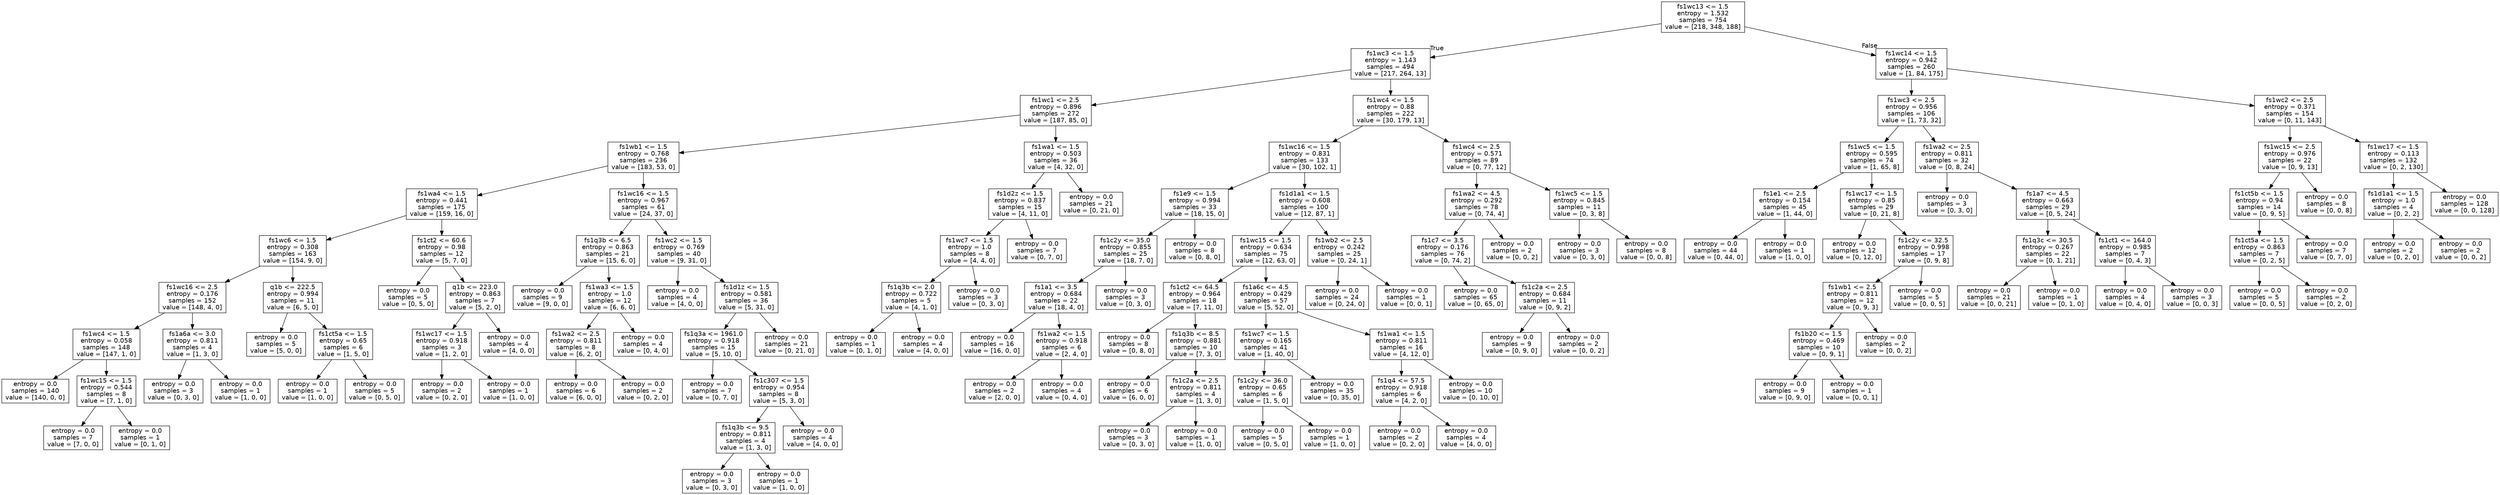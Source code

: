 digraph Tree {
node [shape=box, fontname="helvetica"] ;
edge [fontname="helvetica"] ;
0 [label="fs1wc13 <= 1.5\nentropy = 1.532\nsamples = 754\nvalue = [218, 348, 188]"] ;
1 [label="fs1wc3 <= 1.5\nentropy = 1.143\nsamples = 494\nvalue = [217, 264, 13]"] ;
0 -> 1 [labeldistance=2.5, labelangle=45, headlabel="True"] ;
2 [label="fs1wc1 <= 2.5\nentropy = 0.896\nsamples = 272\nvalue = [187, 85, 0]"] ;
1 -> 2 ;
3 [label="fs1wb1 <= 1.5\nentropy = 0.768\nsamples = 236\nvalue = [183, 53, 0]"] ;
2 -> 3 ;
4 [label="fs1wa4 <= 1.5\nentropy = 0.441\nsamples = 175\nvalue = [159, 16, 0]"] ;
3 -> 4 ;
5 [label="fs1wc6 <= 1.5\nentropy = 0.308\nsamples = 163\nvalue = [154, 9, 0]"] ;
4 -> 5 ;
6 [label="fs1wc16 <= 2.5\nentropy = 0.176\nsamples = 152\nvalue = [148, 4, 0]"] ;
5 -> 6 ;
7 [label="fs1wc4 <= 1.5\nentropy = 0.058\nsamples = 148\nvalue = [147, 1, 0]"] ;
6 -> 7 ;
8 [label="entropy = 0.0\nsamples = 140\nvalue = [140, 0, 0]"] ;
7 -> 8 ;
9 [label="fs1wc15 <= 1.5\nentropy = 0.544\nsamples = 8\nvalue = [7, 1, 0]"] ;
7 -> 9 ;
10 [label="entropy = 0.0\nsamples = 7\nvalue = [7, 0, 0]"] ;
9 -> 10 ;
11 [label="entropy = 0.0\nsamples = 1\nvalue = [0, 1, 0]"] ;
9 -> 11 ;
12 [label="fs1a6a <= 3.0\nentropy = 0.811\nsamples = 4\nvalue = [1, 3, 0]"] ;
6 -> 12 ;
13 [label="entropy = 0.0\nsamples = 3\nvalue = [0, 3, 0]"] ;
12 -> 13 ;
14 [label="entropy = 0.0\nsamples = 1\nvalue = [1, 0, 0]"] ;
12 -> 14 ;
15 [label="q1b <= 222.5\nentropy = 0.994\nsamples = 11\nvalue = [6, 5, 0]"] ;
5 -> 15 ;
16 [label="entropy = 0.0\nsamples = 5\nvalue = [5, 0, 0]"] ;
15 -> 16 ;
17 [label="fs1ct5a <= 1.5\nentropy = 0.65\nsamples = 6\nvalue = [1, 5, 0]"] ;
15 -> 17 ;
18 [label="entropy = 0.0\nsamples = 1\nvalue = [1, 0, 0]"] ;
17 -> 18 ;
19 [label="entropy = 0.0\nsamples = 5\nvalue = [0, 5, 0]"] ;
17 -> 19 ;
20 [label="fs1ct2 <= 60.6\nentropy = 0.98\nsamples = 12\nvalue = [5, 7, 0]"] ;
4 -> 20 ;
21 [label="entropy = 0.0\nsamples = 5\nvalue = [0, 5, 0]"] ;
20 -> 21 ;
22 [label="q1b <= 223.0\nentropy = 0.863\nsamples = 7\nvalue = [5, 2, 0]"] ;
20 -> 22 ;
23 [label="fs1wc17 <= 1.5\nentropy = 0.918\nsamples = 3\nvalue = [1, 2, 0]"] ;
22 -> 23 ;
24 [label="entropy = 0.0\nsamples = 2\nvalue = [0, 2, 0]"] ;
23 -> 24 ;
25 [label="entropy = 0.0\nsamples = 1\nvalue = [1, 0, 0]"] ;
23 -> 25 ;
26 [label="entropy = 0.0\nsamples = 4\nvalue = [4, 0, 0]"] ;
22 -> 26 ;
27 [label="fs1wc16 <= 1.5\nentropy = 0.967\nsamples = 61\nvalue = [24, 37, 0]"] ;
3 -> 27 ;
28 [label="fs1q3b <= 6.5\nentropy = 0.863\nsamples = 21\nvalue = [15, 6, 0]"] ;
27 -> 28 ;
29 [label="entropy = 0.0\nsamples = 9\nvalue = [9, 0, 0]"] ;
28 -> 29 ;
30 [label="fs1wa3 <= 1.5\nentropy = 1.0\nsamples = 12\nvalue = [6, 6, 0]"] ;
28 -> 30 ;
31 [label="fs1wa2 <= 2.5\nentropy = 0.811\nsamples = 8\nvalue = [6, 2, 0]"] ;
30 -> 31 ;
32 [label="entropy = 0.0\nsamples = 6\nvalue = [6, 0, 0]"] ;
31 -> 32 ;
33 [label="entropy = 0.0\nsamples = 2\nvalue = [0, 2, 0]"] ;
31 -> 33 ;
34 [label="entropy = 0.0\nsamples = 4\nvalue = [0, 4, 0]"] ;
30 -> 34 ;
35 [label="fs1wc2 <= 1.5\nentropy = 0.769\nsamples = 40\nvalue = [9, 31, 0]"] ;
27 -> 35 ;
36 [label="entropy = 0.0\nsamples = 4\nvalue = [4, 0, 0]"] ;
35 -> 36 ;
37 [label="fs1d1z <= 1.5\nentropy = 0.581\nsamples = 36\nvalue = [5, 31, 0]"] ;
35 -> 37 ;
38 [label="fs1q3a <= 1961.0\nentropy = 0.918\nsamples = 15\nvalue = [5, 10, 0]"] ;
37 -> 38 ;
39 [label="entropy = 0.0\nsamples = 7\nvalue = [0, 7, 0]"] ;
38 -> 39 ;
40 [label="fs1c307 <= 1.5\nentropy = 0.954\nsamples = 8\nvalue = [5, 3, 0]"] ;
38 -> 40 ;
41 [label="fs1q3b <= 9.5\nentropy = 0.811\nsamples = 4\nvalue = [1, 3, 0]"] ;
40 -> 41 ;
42 [label="entropy = 0.0\nsamples = 3\nvalue = [0, 3, 0]"] ;
41 -> 42 ;
43 [label="entropy = 0.0\nsamples = 1\nvalue = [1, 0, 0]"] ;
41 -> 43 ;
44 [label="entropy = 0.0\nsamples = 4\nvalue = [4, 0, 0]"] ;
40 -> 44 ;
45 [label="entropy = 0.0\nsamples = 21\nvalue = [0, 21, 0]"] ;
37 -> 45 ;
46 [label="fs1wa1 <= 1.5\nentropy = 0.503\nsamples = 36\nvalue = [4, 32, 0]"] ;
2 -> 46 ;
47 [label="fs1d2z <= 1.5\nentropy = 0.837\nsamples = 15\nvalue = [4, 11, 0]"] ;
46 -> 47 ;
48 [label="fs1wc7 <= 1.5\nentropy = 1.0\nsamples = 8\nvalue = [4, 4, 0]"] ;
47 -> 48 ;
49 [label="fs1q3b <= 2.0\nentropy = 0.722\nsamples = 5\nvalue = [4, 1, 0]"] ;
48 -> 49 ;
50 [label="entropy = 0.0\nsamples = 1\nvalue = [0, 1, 0]"] ;
49 -> 50 ;
51 [label="entropy = 0.0\nsamples = 4\nvalue = [4, 0, 0]"] ;
49 -> 51 ;
52 [label="entropy = 0.0\nsamples = 3\nvalue = [0, 3, 0]"] ;
48 -> 52 ;
53 [label="entropy = 0.0\nsamples = 7\nvalue = [0, 7, 0]"] ;
47 -> 53 ;
54 [label="entropy = 0.0\nsamples = 21\nvalue = [0, 21, 0]"] ;
46 -> 54 ;
55 [label="fs1wc4 <= 1.5\nentropy = 0.88\nsamples = 222\nvalue = [30, 179, 13]"] ;
1 -> 55 ;
56 [label="fs1wc16 <= 1.5\nentropy = 0.831\nsamples = 133\nvalue = [30, 102, 1]"] ;
55 -> 56 ;
57 [label="fs1e9 <= 1.5\nentropy = 0.994\nsamples = 33\nvalue = [18, 15, 0]"] ;
56 -> 57 ;
58 [label="fs1c2y <= 35.0\nentropy = 0.855\nsamples = 25\nvalue = [18, 7, 0]"] ;
57 -> 58 ;
59 [label="fs1a1 <= 3.5\nentropy = 0.684\nsamples = 22\nvalue = [18, 4, 0]"] ;
58 -> 59 ;
60 [label="entropy = 0.0\nsamples = 16\nvalue = [16, 0, 0]"] ;
59 -> 60 ;
61 [label="fs1wa2 <= 1.5\nentropy = 0.918\nsamples = 6\nvalue = [2, 4, 0]"] ;
59 -> 61 ;
62 [label="entropy = 0.0\nsamples = 2\nvalue = [2, 0, 0]"] ;
61 -> 62 ;
63 [label="entropy = 0.0\nsamples = 4\nvalue = [0, 4, 0]"] ;
61 -> 63 ;
64 [label="entropy = 0.0\nsamples = 3\nvalue = [0, 3, 0]"] ;
58 -> 64 ;
65 [label="entropy = 0.0\nsamples = 8\nvalue = [0, 8, 0]"] ;
57 -> 65 ;
66 [label="fs1d1a1 <= 1.5\nentropy = 0.608\nsamples = 100\nvalue = [12, 87, 1]"] ;
56 -> 66 ;
67 [label="fs1wc15 <= 1.5\nentropy = 0.634\nsamples = 75\nvalue = [12, 63, 0]"] ;
66 -> 67 ;
68 [label="fs1ct2 <= 64.5\nentropy = 0.964\nsamples = 18\nvalue = [7, 11, 0]"] ;
67 -> 68 ;
69 [label="entropy = 0.0\nsamples = 8\nvalue = [0, 8, 0]"] ;
68 -> 69 ;
70 [label="fs1q3b <= 8.5\nentropy = 0.881\nsamples = 10\nvalue = [7, 3, 0]"] ;
68 -> 70 ;
71 [label="entropy = 0.0\nsamples = 6\nvalue = [6, 0, 0]"] ;
70 -> 71 ;
72 [label="fs1c2a <= 2.5\nentropy = 0.811\nsamples = 4\nvalue = [1, 3, 0]"] ;
70 -> 72 ;
73 [label="entropy = 0.0\nsamples = 3\nvalue = [0, 3, 0]"] ;
72 -> 73 ;
74 [label="entropy = 0.0\nsamples = 1\nvalue = [1, 0, 0]"] ;
72 -> 74 ;
75 [label="fs1a6c <= 4.5\nentropy = 0.429\nsamples = 57\nvalue = [5, 52, 0]"] ;
67 -> 75 ;
76 [label="fs1wc7 <= 1.5\nentropy = 0.165\nsamples = 41\nvalue = [1, 40, 0]"] ;
75 -> 76 ;
77 [label="fs1c2y <= 36.0\nentropy = 0.65\nsamples = 6\nvalue = [1, 5, 0]"] ;
76 -> 77 ;
78 [label="entropy = 0.0\nsamples = 5\nvalue = [0, 5, 0]"] ;
77 -> 78 ;
79 [label="entropy = 0.0\nsamples = 1\nvalue = [1, 0, 0]"] ;
77 -> 79 ;
80 [label="entropy = 0.0\nsamples = 35\nvalue = [0, 35, 0]"] ;
76 -> 80 ;
81 [label="fs1wa1 <= 1.5\nentropy = 0.811\nsamples = 16\nvalue = [4, 12, 0]"] ;
75 -> 81 ;
82 [label="fs1q4 <= 57.5\nentropy = 0.918\nsamples = 6\nvalue = [4, 2, 0]"] ;
81 -> 82 ;
83 [label="entropy = 0.0\nsamples = 2\nvalue = [0, 2, 0]"] ;
82 -> 83 ;
84 [label="entropy = 0.0\nsamples = 4\nvalue = [4, 0, 0]"] ;
82 -> 84 ;
85 [label="entropy = 0.0\nsamples = 10\nvalue = [0, 10, 0]"] ;
81 -> 85 ;
86 [label="fs1wb2 <= 2.5\nentropy = 0.242\nsamples = 25\nvalue = [0, 24, 1]"] ;
66 -> 86 ;
87 [label="entropy = 0.0\nsamples = 24\nvalue = [0, 24, 0]"] ;
86 -> 87 ;
88 [label="entropy = 0.0\nsamples = 1\nvalue = [0, 0, 1]"] ;
86 -> 88 ;
89 [label="fs1wc4 <= 2.5\nentropy = 0.571\nsamples = 89\nvalue = [0, 77, 12]"] ;
55 -> 89 ;
90 [label="fs1wa2 <= 4.5\nentropy = 0.292\nsamples = 78\nvalue = [0, 74, 4]"] ;
89 -> 90 ;
91 [label="fs1c7 <= 3.5\nentropy = 0.176\nsamples = 76\nvalue = [0, 74, 2]"] ;
90 -> 91 ;
92 [label="entropy = 0.0\nsamples = 65\nvalue = [0, 65, 0]"] ;
91 -> 92 ;
93 [label="fs1c2a <= 2.5\nentropy = 0.684\nsamples = 11\nvalue = [0, 9, 2]"] ;
91 -> 93 ;
94 [label="entropy = 0.0\nsamples = 9\nvalue = [0, 9, 0]"] ;
93 -> 94 ;
95 [label="entropy = 0.0\nsamples = 2\nvalue = [0, 0, 2]"] ;
93 -> 95 ;
96 [label="entropy = 0.0\nsamples = 2\nvalue = [0, 0, 2]"] ;
90 -> 96 ;
97 [label="fs1wc5 <= 1.5\nentropy = 0.845\nsamples = 11\nvalue = [0, 3, 8]"] ;
89 -> 97 ;
98 [label="entropy = 0.0\nsamples = 3\nvalue = [0, 3, 0]"] ;
97 -> 98 ;
99 [label="entropy = 0.0\nsamples = 8\nvalue = [0, 0, 8]"] ;
97 -> 99 ;
100 [label="fs1wc14 <= 1.5\nentropy = 0.942\nsamples = 260\nvalue = [1, 84, 175]"] ;
0 -> 100 [labeldistance=2.5, labelangle=-45, headlabel="False"] ;
101 [label="fs1wc3 <= 2.5\nentropy = 0.956\nsamples = 106\nvalue = [1, 73, 32]"] ;
100 -> 101 ;
102 [label="fs1wc5 <= 1.5\nentropy = 0.595\nsamples = 74\nvalue = [1, 65, 8]"] ;
101 -> 102 ;
103 [label="fs1e1 <= 2.5\nentropy = 0.154\nsamples = 45\nvalue = [1, 44, 0]"] ;
102 -> 103 ;
104 [label="entropy = 0.0\nsamples = 44\nvalue = [0, 44, 0]"] ;
103 -> 104 ;
105 [label="entropy = 0.0\nsamples = 1\nvalue = [1, 0, 0]"] ;
103 -> 105 ;
106 [label="fs1wc17 <= 1.5\nentropy = 0.85\nsamples = 29\nvalue = [0, 21, 8]"] ;
102 -> 106 ;
107 [label="entropy = 0.0\nsamples = 12\nvalue = [0, 12, 0]"] ;
106 -> 107 ;
108 [label="fs1c2y <= 32.5\nentropy = 0.998\nsamples = 17\nvalue = [0, 9, 8]"] ;
106 -> 108 ;
109 [label="fs1wb1 <= 2.5\nentropy = 0.811\nsamples = 12\nvalue = [0, 9, 3]"] ;
108 -> 109 ;
110 [label="fs1b20 <= 1.5\nentropy = 0.469\nsamples = 10\nvalue = [0, 9, 1]"] ;
109 -> 110 ;
111 [label="entropy = 0.0\nsamples = 9\nvalue = [0, 9, 0]"] ;
110 -> 111 ;
112 [label="entropy = 0.0\nsamples = 1\nvalue = [0, 0, 1]"] ;
110 -> 112 ;
113 [label="entropy = 0.0\nsamples = 2\nvalue = [0, 0, 2]"] ;
109 -> 113 ;
114 [label="entropy = 0.0\nsamples = 5\nvalue = [0, 0, 5]"] ;
108 -> 114 ;
115 [label="fs1wa2 <= 2.5\nentropy = 0.811\nsamples = 32\nvalue = [0, 8, 24]"] ;
101 -> 115 ;
116 [label="entropy = 0.0\nsamples = 3\nvalue = [0, 3, 0]"] ;
115 -> 116 ;
117 [label="fs1a7 <= 4.5\nentropy = 0.663\nsamples = 29\nvalue = [0, 5, 24]"] ;
115 -> 117 ;
118 [label="fs1q3c <= 30.5\nentropy = 0.267\nsamples = 22\nvalue = [0, 1, 21]"] ;
117 -> 118 ;
119 [label="entropy = 0.0\nsamples = 21\nvalue = [0, 0, 21]"] ;
118 -> 119 ;
120 [label="entropy = 0.0\nsamples = 1\nvalue = [0, 1, 0]"] ;
118 -> 120 ;
121 [label="fs1ct1 <= 164.0\nentropy = 0.985\nsamples = 7\nvalue = [0, 4, 3]"] ;
117 -> 121 ;
122 [label="entropy = 0.0\nsamples = 4\nvalue = [0, 4, 0]"] ;
121 -> 122 ;
123 [label="entropy = 0.0\nsamples = 3\nvalue = [0, 0, 3]"] ;
121 -> 123 ;
124 [label="fs1wc2 <= 2.5\nentropy = 0.371\nsamples = 154\nvalue = [0, 11, 143]"] ;
100 -> 124 ;
125 [label="fs1wc15 <= 2.5\nentropy = 0.976\nsamples = 22\nvalue = [0, 9, 13]"] ;
124 -> 125 ;
126 [label="fs1ct5b <= 1.5\nentropy = 0.94\nsamples = 14\nvalue = [0, 9, 5]"] ;
125 -> 126 ;
127 [label="fs1ct5a <= 1.5\nentropy = 0.863\nsamples = 7\nvalue = [0, 2, 5]"] ;
126 -> 127 ;
128 [label="entropy = 0.0\nsamples = 5\nvalue = [0, 0, 5]"] ;
127 -> 128 ;
129 [label="entropy = 0.0\nsamples = 2\nvalue = [0, 2, 0]"] ;
127 -> 129 ;
130 [label="entropy = 0.0\nsamples = 7\nvalue = [0, 7, 0]"] ;
126 -> 130 ;
131 [label="entropy = 0.0\nsamples = 8\nvalue = [0, 0, 8]"] ;
125 -> 131 ;
132 [label="fs1wc17 <= 1.5\nentropy = 0.113\nsamples = 132\nvalue = [0, 2, 130]"] ;
124 -> 132 ;
133 [label="fs1d1a1 <= 1.5\nentropy = 1.0\nsamples = 4\nvalue = [0, 2, 2]"] ;
132 -> 133 ;
134 [label="entropy = 0.0\nsamples = 2\nvalue = [0, 2, 0]"] ;
133 -> 134 ;
135 [label="entropy = 0.0\nsamples = 2\nvalue = [0, 0, 2]"] ;
133 -> 135 ;
136 [label="entropy = 0.0\nsamples = 128\nvalue = [0, 0, 128]"] ;
132 -> 136 ;
}